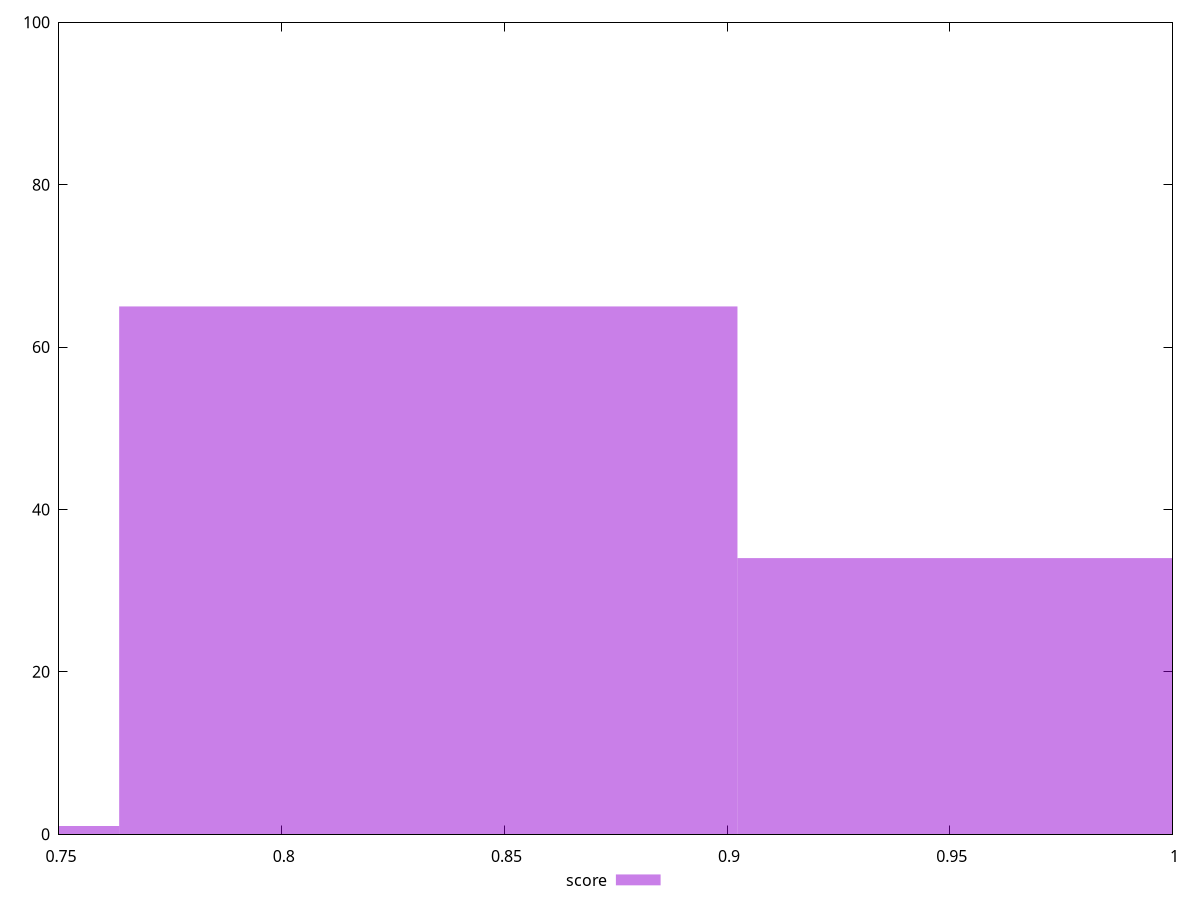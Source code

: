 reset

$score <<EOF
0.694098138587681 1
0.9717373940227534 34
0.8329177663052172 65
EOF

set key outside below
set boxwidth 0.1388196277175362
set xrange [0.75:1]
set yrange [0:100]
set trange [0:100]
set style fill transparent solid 0.5 noborder
set terminal svg size 640, 490 enhanced background rgb 'white'
set output "reports/report_00032_2021-02-25T10-28-15.087Z/unminified-javascript/samples/astro/score/histogram.svg"

plot $score title "score" with boxes

reset
